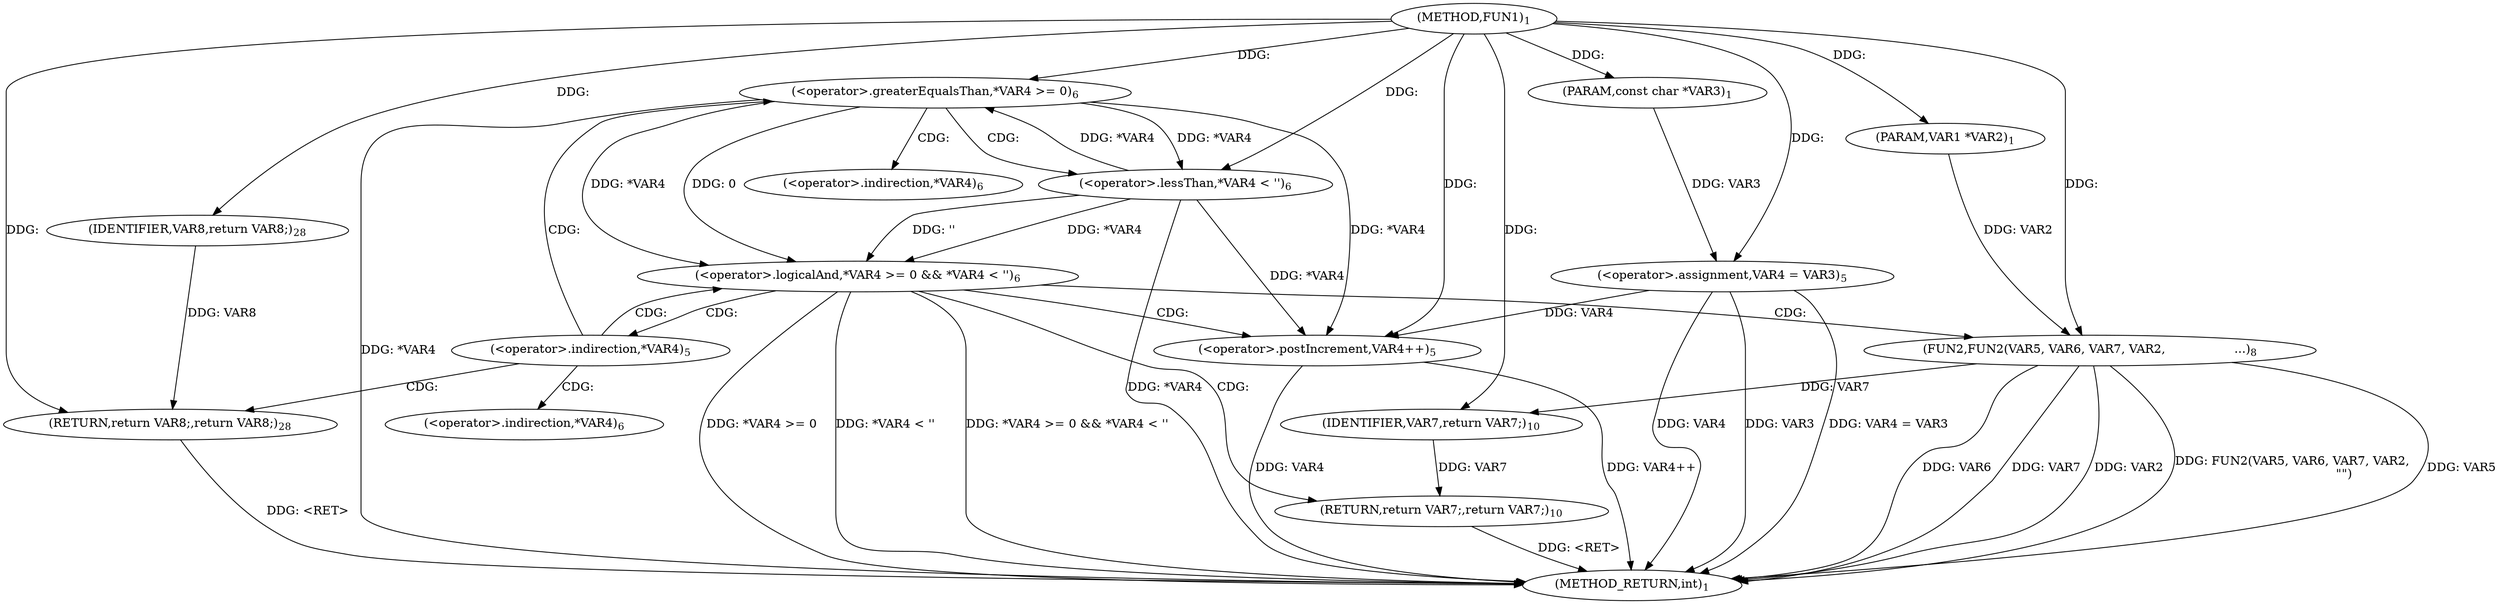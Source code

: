 digraph "FUN1" {  
"8" [label = <(METHOD,FUN1)<SUB>1</SUB>> ]
"44" [label = <(METHOD_RETURN,int)<SUB>1</SUB>> ]
"9" [label = <(PARAM,VAR1 *VAR2)<SUB>1</SUB>> ]
"10" [label = <(PARAM,const char *VAR3)<SUB>1</SUB>> ]
"42" [label = <(RETURN,return VAR8;,return VAR8;)<SUB>28</SUB>> ]
"20" [label = <(&lt;operator&gt;.postIncrement,VAR4++)<SUB>5</SUB>> ]
"43" [label = <(IDENTIFIER,VAR8,return VAR8;)<SUB>28</SUB>> ]
"15" [label = <(&lt;operator&gt;.assignment,VAR4 = VAR3)<SUB>5</SUB>> ]
"24" [label = <(&lt;operator&gt;.logicalAnd,*VAR4 &gt;= 0 &amp;&amp; *VAR4 &lt; '')<SUB>6</SUB>> ]
"34" [label = <(FUN2,FUN2(VAR5, VAR6, VAR7, VAR2,
                  ...)<SUB>8</SUB>> ]
"40" [label = <(RETURN,return VAR7;,return VAR7;)<SUB>10</SUB>> ]
"25" [label = <(&lt;operator&gt;.greaterEqualsThan,*VAR4 &gt;= 0)<SUB>6</SUB>> ]
"29" [label = <(&lt;operator&gt;.lessThan,*VAR4 &lt; '')<SUB>6</SUB>> ]
"41" [label = <(IDENTIFIER,VAR7,return VAR7;)<SUB>10</SUB>> ]
"18" [label = <(&lt;operator&gt;.indirection,*VAR4)<SUB>5</SUB>> ]
"26" [label = <(&lt;operator&gt;.indirection,*VAR4)<SUB>6</SUB>> ]
"30" [label = <(&lt;operator&gt;.indirection,*VAR4)<SUB>6</SUB>> ]
  "42" -> "44"  [ label = "DDG: &lt;RET&gt;"] 
  "40" -> "44"  [ label = "DDG: &lt;RET&gt;"] 
  "15" -> "44"  [ label = "DDG: VAR4"] 
  "15" -> "44"  [ label = "DDG: VAR3"] 
  "15" -> "44"  [ label = "DDG: VAR4 = VAR3"] 
  "25" -> "44"  [ label = "DDG: *VAR4"] 
  "24" -> "44"  [ label = "DDG: *VAR4 &gt;= 0"] 
  "29" -> "44"  [ label = "DDG: *VAR4"] 
  "24" -> "44"  [ label = "DDG: *VAR4 &lt; ''"] 
  "24" -> "44"  [ label = "DDG: *VAR4 &gt;= 0 &amp;&amp; *VAR4 &lt; ''"] 
  "20" -> "44"  [ label = "DDG: VAR4"] 
  "20" -> "44"  [ label = "DDG: VAR4++"] 
  "34" -> "44"  [ label = "DDG: VAR6"] 
  "34" -> "44"  [ label = "DDG: VAR7"] 
  "34" -> "44"  [ label = "DDG: VAR2"] 
  "34" -> "44"  [ label = "DDG: FUN2(VAR5, VAR6, VAR7, VAR2,
                           &quot;&quot;)"] 
  "34" -> "44"  [ label = "DDG: VAR5"] 
  "8" -> "9"  [ label = "DDG: "] 
  "8" -> "10"  [ label = "DDG: "] 
  "43" -> "42"  [ label = "DDG: VAR8"] 
  "8" -> "42"  [ label = "DDG: "] 
  "8" -> "43"  [ label = "DDG: "] 
  "10" -> "15"  [ label = "DDG: VAR3"] 
  "8" -> "15"  [ label = "DDG: "] 
  "15" -> "20"  [ label = "DDG: VAR4"] 
  "25" -> "20"  [ label = "DDG: *VAR4"] 
  "29" -> "20"  [ label = "DDG: *VAR4"] 
  "8" -> "20"  [ label = "DDG: "] 
  "25" -> "24"  [ label = "DDG: *VAR4"] 
  "25" -> "24"  [ label = "DDG: 0"] 
  "29" -> "24"  [ label = "DDG: *VAR4"] 
  "29" -> "24"  [ label = "DDG: ''"] 
  "41" -> "40"  [ label = "DDG: VAR7"] 
  "29" -> "25"  [ label = "DDG: *VAR4"] 
  "8" -> "25"  [ label = "DDG: "] 
  "25" -> "29"  [ label = "DDG: *VAR4"] 
  "8" -> "29"  [ label = "DDG: "] 
  "8" -> "34"  [ label = "DDG: "] 
  "9" -> "34"  [ label = "DDG: VAR2"] 
  "34" -> "41"  [ label = "DDG: VAR7"] 
  "8" -> "41"  [ label = "DDG: "] 
  "18" -> "24"  [ label = "CDG: "] 
  "18" -> "26"  [ label = "CDG: "] 
  "18" -> "42"  [ label = "CDG: "] 
  "18" -> "25"  [ label = "CDG: "] 
  "24" -> "40"  [ label = "CDG: "] 
  "24" -> "34"  [ label = "CDG: "] 
  "24" -> "18"  [ label = "CDG: "] 
  "24" -> "20"  [ label = "CDG: "] 
  "25" -> "30"  [ label = "CDG: "] 
  "25" -> "29"  [ label = "CDG: "] 
}
